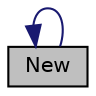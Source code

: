 digraph "New"
{
  bgcolor="transparent";
  edge [fontname="Helvetica",fontsize="10",labelfontname="Helvetica",labelfontsize="10"];
  node [fontname="Helvetica",fontsize="10",shape=record];
  rankdir="LR";
  Node9 [label="New",height=0.2,width=0.4,color="black", fillcolor="grey75", style="filled", fontcolor="black"];
  Node9 -> Node9 [dir="back",color="midnightblue",fontsize="10",style="solid",fontname="Helvetica"];
}
